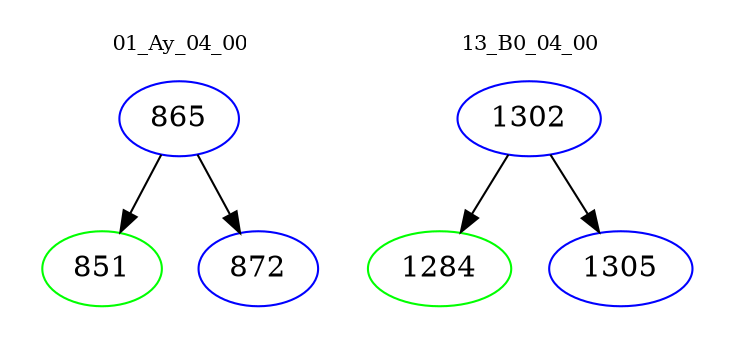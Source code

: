 digraph{
subgraph cluster_0 {
color = white
label = "01_Ay_04_00";
fontsize=10;
T0_865 [label="865", color="blue"]
T0_865 -> T0_851 [color="black"]
T0_851 [label="851", color="green"]
T0_865 -> T0_872 [color="black"]
T0_872 [label="872", color="blue"]
}
subgraph cluster_1 {
color = white
label = "13_B0_04_00";
fontsize=10;
T1_1302 [label="1302", color="blue"]
T1_1302 -> T1_1284 [color="black"]
T1_1284 [label="1284", color="green"]
T1_1302 -> T1_1305 [color="black"]
T1_1305 [label="1305", color="blue"]
}
}
